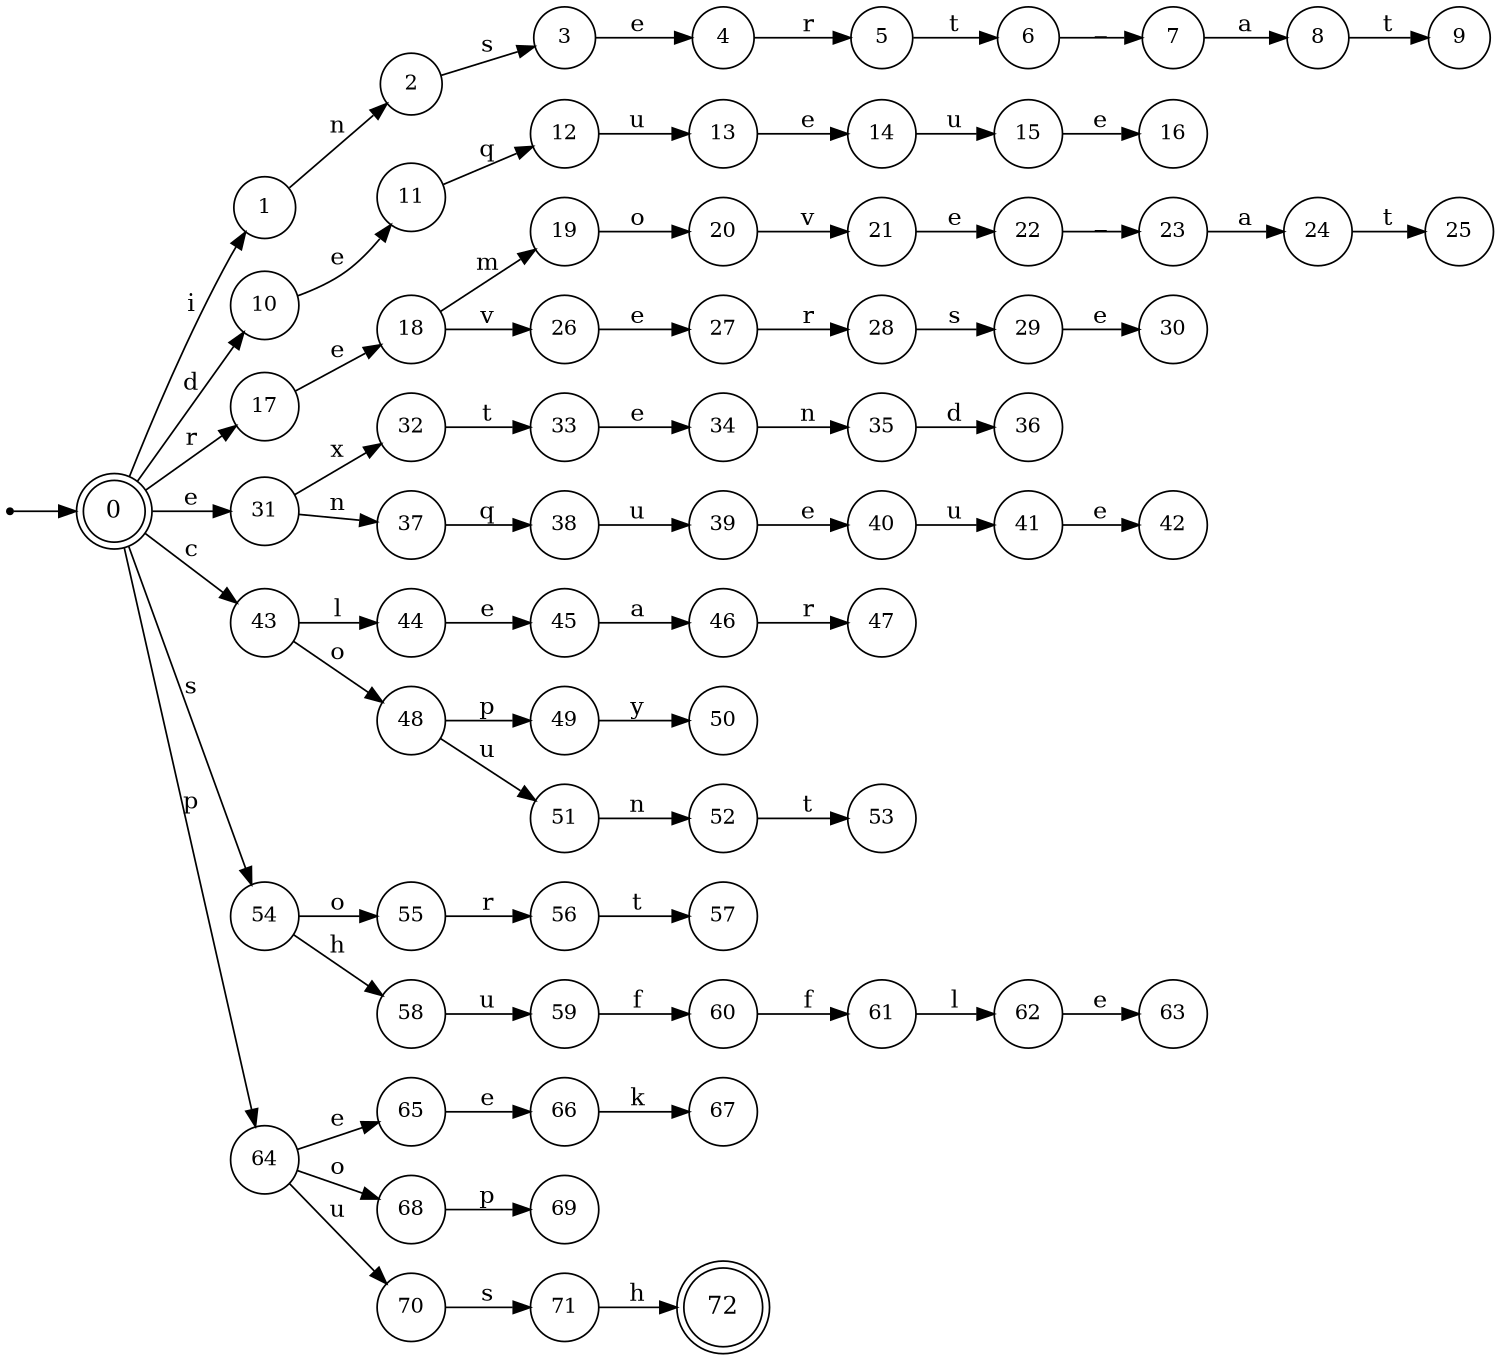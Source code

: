 digraph finite_state_machine {
	rankdir=LR;
	size="10,10"

	node [ shape = doublecircle, label = "0", fontsize  = 14] n0;

	node [ shape = circle, label = "1", fontsize  = 12] n1;
	node [ shape = circle, label = "2", fontsize  = 12] n2;
	node [ shape = circle, label = "3", fontsize  = 12] n3;
	node [ shape = circle, label = "4", fontsize  = 12] n4;
	node [ shape = circle, label = "5", fontsize  = 12] n5;
	node [ shape = circle, label = "6", fontsize  = 12] n6;
	node [ shape = circle, label = "7", fontsize  = 12] n7;
	node [ shape = circle, label = "8", fontsize  = 12] n8;
	node [ shape = circle, label = "9", fontsize  = 12] n9;
	node [ shape = circle, label = "10", fontsize  = 12] n10;
	node [ shape = circle, label = "11", fontsize  = 12] n11;
	node [ shape = circle, label = "12", fontsize  = 12] n12;
	node [ shape = circle, label = "13", fontsize  = 12] n13;
	node [ shape = circle, label = "14", fontsize  = 12] n14;
	node [ shape = circle, label = "15", fontsize  = 12] n15;
	node [ shape = circle, label = "16", fontsize  = 12] n16;
	node [ shape = circle, label = "17", fontsize  = 12] n17;
	node [ shape = circle, label = "18", fontsize  = 12] n18;
	node [ shape = circle, label = "19", fontsize  = 12] n19;
	node [ shape = circle, label = "20", fontsize  = 12] n20;
	node [ shape = circle, label = "21", fontsize  = 12] n21;
	node [ shape = circle, label = "22", fontsize  = 12] n22;
	node [ shape = circle, label = "23", fontsize  = 12] n23;
	node [ shape = circle, label = "24", fontsize  = 12] n24;
	node [ shape = circle, label = "25", fontsize  = 12] n25;
	node [ shape = circle, label = "26", fontsize  = 12] n26;
	node [ shape = circle, label = "27", fontsize  = 12] n27;
	node [ shape = circle, label = "28", fontsize  = 12] n28;
	node [ shape = circle, label = "29", fontsize  = 12] n29;
	node [ shape = circle, label = "30", fontsize  = 12] n30;
	node [ shape = circle, label = "31", fontsize  = 12] n31;
	node [ shape = circle, label = "32", fontsize  = 12] n32;
	node [ shape = circle, label = "33", fontsize  = 12] n33;
	node [ shape = circle, label = "34", fontsize  = 12] n34;
	node [ shape = circle, label = "35", fontsize  = 12] n35;
	node [ shape = circle, label = "36", fontsize  = 12] n36;
	node [ shape = circle, label = "37", fontsize  = 12] n37;
	node [ shape = circle, label = "38", fontsize  = 12] n38;
	node [ shape = circle, label = "39", fontsize  = 12] n39;
	node [ shape = circle, label = "40", fontsize  = 12] n40;
	node [ shape = circle, label = "41", fontsize  = 12] n41;
	node [ shape = circle, label = "42", fontsize  = 12] n42;
	node [ shape = circle, label = "43", fontsize  = 12] n43;
	node [ shape = circle, label = "44", fontsize  = 12] n44;
	node [ shape = circle, label = "45", fontsize  = 12] n45;
	node [ shape = circle, label = "46", fontsize  = 12] n46;
	node [ shape = circle, label = "47", fontsize  = 12] n47;
	node [ shape = circle, label = "48", fontsize  = 12] n48;
	node [ shape = circle, label = "49", fontsize  = 12] n49;
	node [ shape = circle, label = "50", fontsize  = 12] n50;
	node [ shape = circle, label = "51", fontsize  = 12] n51;
	node [ shape = circle, label = "52", fontsize  = 12] n52;
	node [ shape = circle, label = "53", fontsize  = 12] n53;
	node [ shape = circle, label = "54", fontsize  = 12] n54;
	node [ shape = circle, label = "55", fontsize  = 12] n55;
	node [ shape = circle, label = "56", fontsize  = 12] n56;
	node [ shape = circle, label = "57", fontsize  = 12] n57;
	node [ shape = circle, label = "58", fontsize  = 12] n58;
	node [ shape = circle, label = "59", fontsize  = 12] n59;
	node [ shape = circle, label = "60", fontsize  = 12] n60;
	node [ shape = circle, label = "61", fontsize  = 12] n61;
	node [ shape = circle, label = "62", fontsize  = 12] n62;
	node [ shape = circle, label = "63", fontsize  = 12] n63;
	node [ shape = circle, label = "64", fontsize  = 12] n64;
	node [ shape = circle, label = "65", fontsize  = 12] n65;
	node [ shape = circle, label = "66", fontsize  = 12] n66;
	node [ shape = circle, label = "67", fontsize  = 12] n67;
	node [ shape = circle, label = "68", fontsize  = 12] n68;
	node [ shape = circle, label = "69", fontsize  = 12] n69;
	node [ shape = circle, label = "70", fontsize  = 12] n70;
	node [ shape = circle, label = "71", fontsize  = 12] n71;

	node [ shape = doublecircle, label = "72", fontsize  = 14] n72;

	node [shape = point ]; qi
	qi -> n0;

	n0 -> n1 [ label = "i" ];
	n1 -> n2 [ label = "n" ];
	n2 -> n3 [ label = "s" ];
	n3 -> n4 [ label = "e" ];
	n4 -> n5 [ label = "r" ];
	n5 -> n6 [ label = "t" ];
	n6 -> n7 [ label = "_" ];
	n7 -> n8 [ label = "a" ];
	n8 -> n9 [ label = "t" ];
	n0 -> n10 [ label = "d" ];
	n10 -> n11 [ label = "e" ];
	n11 -> n12 [ label = "q" ];
	n12 -> n13 [ label = "u" ];
	n13 -> n14 [ label = "e" ];
	n14 -> n15 [ label = "u" ];
	n15 -> n16 [ label = "e" ];
	n0 -> n17 [ label = "r" ];
	n17 -> n18 [ label = "e" ];
	n18 -> n19 [ label = "m" ];
	n19 -> n20 [ label = "o" ];
	n20 -> n21 [ label = "v" ];
	n21 -> n22 [ label = "e" ];
	n22 -> n23 [ label = "_" ];
	n23 -> n24 [ label = "a" ];
	n24 -> n25 [ label = "t" ];
	n18 -> n26 [ label = "v" ];
	n26 -> n27 [ label = "e" ];
	n27 -> n28 [ label = "r" ];
	n28 -> n29 [ label = "s" ];
	n29 -> n30 [ label = "e" ];
	n0 -> n31 [ label = "e" ];
	n31 -> n32 [ label = "x" ];
	n32 -> n33 [ label = "t" ];
	n33 -> n34 [ label = "e" ];
	n34 -> n35 [ label = "n" ];
	n35 -> n36 [ label = "d" ];
	n31 -> n37 [ label = "n" ];
	n37 -> n38 [ label = "q" ];
	n38 -> n39 [ label = "u" ];
	n39 -> n40 [ label = "e" ];
	n40 -> n41 [ label = "u" ];
	n41 -> n42 [ label = "e" ];
	n0 -> n43 [ label = "c" ];
	n43 -> n44 [ label = "l" ];
	n44 -> n45 [ label = "e" ];
	n45 -> n46 [ label = "a" ];
	n46 -> n47 [ label = "r" ];
	n43 -> n48 [ label = "o" ];
	n48 -> n49 [ label = "p" ];
	n49 -> n50 [ label = "y" ];
	n48 -> n51 [ label = "u" ];
	n51 -> n52 [ label = "n" ];
	n52 -> n53 [ label = "t" ];
	n0 -> n54 [ label = "s" ];
	n54 -> n55 [ label = "o" ];
	n55 -> n56 [ label = "r" ];
	n56 -> n57 [ label = "t" ];
	n54 -> n58 [ label = "h" ];
	n58 -> n59 [ label = "u" ];
	n59 -> n60 [ label = "f" ];
	n60 -> n61 [ label = "f" ];
	n61 -> n62 [ label = "l" ];
	n62 -> n63 [ label = "e" ];
	n0 -> n64 [ label = "p" ];
	n64 -> n65 [ label = "e" ];
	n65 -> n66 [ label = "e" ];
	n66 -> n67 [ label = "k" ];
	n64 -> n68 [ label = "o" ];
	n68 -> n69 [ label = "p" ];
	n64 -> n70 [ label = "u" ];
	n70 -> n71 [ label = "s" ];
	n71 -> n72 [ label = "h" ];
}